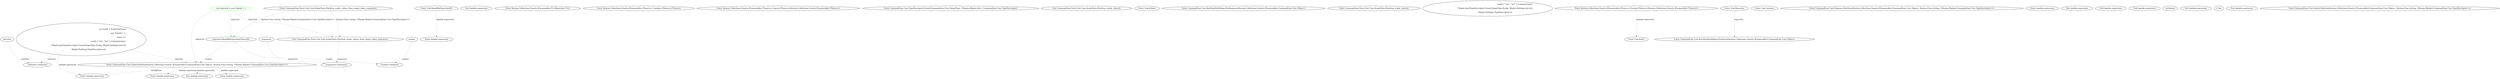 digraph  {
m2_0 [cluster="CommandLine.Tests.Unit.Core.ScalarTests.Partition_scalar_values_from_empty_token_sequence()", file="TokenPartitioner.cs", label="Entry CommandLine.Tests.Unit.Core.ScalarTests.Partition_scalar_values_from_empty_token_sequence()", span="13-13"];
m2_1 [cluster="CommandLine.Tests.Unit.Core.ScalarTests.Partition_scalar_values_from_empty_token_sequence()", color=green, community=0, file="TokenPartitioner.cs", label="var expected = new Token[] { }", prediction=0, span="15-15"];
m2_2 [cluster="CommandLine.Tests.Unit.Core.ScalarTests.Partition_scalar_values_from_empty_token_sequence()", file="TokenPartitioner.cs", label="var result = Scalar.Partition(\r\n                new Token[] { },\r\n                name =>\r\n                    new[] { ''str'', ''int'' }.Contains(name)\r\n                        ? Maybe.Just(TypeDescriptor.Create(TargetType.Scalar, Maybe.Nothing<int>()))\r\n                        : Maybe.Nothing<TypeDescriptor>())", span="17-22"];
m2_3 [cluster="CommandLine.Tests.Unit.Core.ScalarTests.Partition_scalar_values_from_empty_token_sequence()", file="TokenPartitioner.cs", label="expected.ShouldBeEquivalentTo(result)", span="24-24"];
m2_4 [cluster="CommandLine.Tests.Unit.Core.ScalarTests.Partition_scalar_values_from_empty_token_sequence()", file="TokenPartitioner.cs", label="Exit CommandLine.Tests.Unit.Core.ScalarTests.Partition_scalar_values_from_empty_token_sequence()", span="13-13"];
m2_5 [cluster="CommandLine.Core.Scalar.Partition(System.Collections.Generic.IEnumerable<CommandLine.Core.Token>, System.Func<string, CSharpx.Maybe<CommandLine.Core.TypeDescriptor>>)", file="TokenPartitioner.cs", label="Entry CommandLine.Core.Scalar.Partition(System.Collections.Generic.IEnumerable<CommandLine.Core.Token>, System.Func<string, CSharpx.Maybe<CommandLine.Core.TypeDescriptor>>)", span="12-12"];
m2_6 [cluster="Unk.ShouldBeEquivalentTo", file="TokenPartitioner.cs", label="Entry Unk.ShouldBeEquivalentTo", span=""];
m2_7 [cluster="lambda expression", file="TokenPartitioner.cs", label="Entry lambda expression", span="19-22"];
m2_9 [cluster="lambda expression", file="TokenPartitioner.cs", label="Exit lambda expression", span="19-22"];
m2_10 [cluster="System.Collections.Generic.IEnumerable<T>.Memorize<T>()", file="TokenPartitioner.cs", label="Entry System.Collections.Generic.IEnumerable<T>.Memorize<T>()", span="374-374"];
m2_26 [cluster="System.Collections.Generic.IEnumerable<TSource>.Contains<TSource>(TSource)", file="TokenPartitioner.cs", label="Entry System.Collections.Generic.IEnumerable<TSource>.Contains<TSource>(TSource)", span="0-0"];
m2_19 [cluster="System.Collections.Generic.IEnumerable<TSource>.Concat<TSource>(System.Collections.Generic.IEnumerable<TSource>)", file="TokenPartitioner.cs", label="Entry System.Collections.Generic.IEnumerable<TSource>.Concat<TSource>(System.Collections.Generic.IEnumerable<TSource>)", span="0-0"];
m2_12 [cluster="CommandLine.Core.TypeDescriptor.Create(CommandLine.Core.TargetType, CSharpx.Maybe<int>, CommandLine.Core.TypeDescriptor)", file="TokenPartitioner.cs", label="Entry CommandLine.Core.TypeDescriptor.Create(CommandLine.Core.TargetType, CSharpx.Maybe<int>, CommandLine.Core.TypeDescriptor)", span="35-35"];
m2_18 [cluster="CommandLine.Tests.Unit.Core.ScalarTests.Partition_scalar_values()", file="TokenPartitioner.cs", label="Exit CommandLine.Tests.Unit.Core.ScalarTests.Partition_scalar_values()", span="28-28"];
m2_37 [cluster="Unk.IsValue", file="TokenPartitioner.cs", label="Entry Unk.IsValue", span=""];
m2_20 [cluster="CommandLine.Core.KeyValuePairHelper.ForSequence(System.Collections.Generic.IEnumerable<CommandLine.Core.Token>)", file="TokenPartitioner.cs", label="Entry CommandLine.Core.KeyValuePairHelper.ForSequence(System.Collections.Generic.IEnumerable<CommandLine.Core.Token>)", span="22-22"];
m2_14 [cluster="CommandLine.Tests.Unit.Core.ScalarTests.Partition_scalar_values()", file="TokenPartitioner.cs", label="Entry CommandLine.Tests.Unit.Core.ScalarTests.Partition_scalar_values()", span="28-28"];
m2_22 [cluster="lambda expression", file="TokenPartitioner.cs", label="new[] { ''str'', ''int'' }.Contains(name)\r\n                        ? Maybe.Just(TypeDescriptor.Create(TargetType.Scalar, Maybe.Nothing<int>()))\r\n                        : Maybe.Nothing<TypeDescriptor>()", span="39-41"];
m2_16 [cluster="System.Collections.Generic.IEnumerable<TSource>.Except<TSource>(System.Collections.Generic.IEnumerable<TSource>)", file="TokenPartitioner.cs", label="Entry System.Collections.Generic.IEnumerable<TSource>.Except<TSource>(System.Collections.Generic.IEnumerable<TSource>)", span="0-0"];
m2_17 [cluster="CommandLine.Core.KeyValuePairHelper.ForSwitch(System.Collections.Generic.IEnumerable<CommandLine.Core.Token>)", file="TokenPartitioner.cs", label="Entry CommandLine.Core.KeyValuePairHelper.ForSwitch(System.Collections.Generic.IEnumerable<CommandLine.Core.Token>)", span="10-10"];
m2_15 [cluster="Unk.Memorize", file="TokenPartitioner.cs", label="Entry Unk.Memorize", span=""];
m2_30 [cluster="Unk.Contains", file="TokenPartitioner.cs", label="Entry Unk.Contains", span=""];
m2_13 [cluster="CommandLine.Core.Sequence.Partition(System.Collections.Generic.IEnumerable<CommandLine.Core.Token>, System.Func<string, CSharpx.Maybe<CommandLine.Core.TypeDescriptor>>)", file="TokenPartitioner.cs", label="Entry CommandLine.Core.Sequence.Partition(System.Collections.Generic.IEnumerable<CommandLine.Core.Token>, System.Func<string, CSharpx.Maybe<CommandLine.Core.TypeDescriptor>>)", span="12-12"];
m2_21 [cluster="Unk.Select", file="TokenPartitioner.cs", label="Entry Unk.Select", span=""];
m2_24 [cluster="lambda expression", file="TokenPartitioner.cs", label="!switches.Contains(t)", span="21-21"];
m2_28 [cluster="lambda expression", file="TokenPartitioner.cs", label="!scalars.Contains(t)", span="22-22"];
m2_32 [cluster="lambda expression", file="TokenPartitioner.cs", label="!sequences.Contains(t)", span="23-23"];
m2_23 [cluster="lambda expression", file="TokenPartitioner.cs", label="Exit lambda expression", span="38-41"];
m2_27 [cluster="lambda expression", file="TokenPartitioner.cs", label="Entry lambda expression", span="22-22"];
m2_31 [cluster="lambda expression", file="TokenPartitioner.cs", label="Entry lambda expression", span="23-23"];
m2_34 [cluster="lambda expression", file="TokenPartitioner.cs", label="Entry lambda expression", span="24-24"];
m2_38 [cluster="lambda expression", file="TokenPartitioner.cs", label="Entry lambda expression", span="31-31"];
m2_25 [cluster="lambda expression", file="TokenPartitioner.cs", label="Exit lambda expression", span="21-21"];
m2_29 [cluster="lambda expression", file="TokenPartitioner.cs", label="Exit lambda expression", span="22-22"];
m2_33 [cluster="lambda expression", file="TokenPartitioner.cs", label="Exit lambda expression", span="23-23"];
m2_35 [cluster="lambda expression", file="TokenPartitioner.cs", label="v.IsValue()", span="24-24"];
m2_36 [cluster="lambda expression", file="TokenPartitioner.cs", label="Exit lambda expression", span="24-24"];
m2_39 [cluster="lambda expression", file="TokenPartitioner.cs", label="t.Text", span="31-31"];
m2_40 [cluster="lambda expression", file="TokenPartitioner.cs", label="Exit lambda expression", span="31-31"];
m2_11 [cluster="CommandLine.Core.Switch.Partition(System.Collections.Generic.IEnumerable<CommandLine.Core.Token>, System.Func<string, CSharpx.Maybe<CommandLine.Core.TypeDescriptor>>)", file="TokenPartitioner.cs", label="Entry CommandLine.Core.Switch.Partition(System.Collections.Generic.IEnumerable<CommandLine.Core.Token>, System.Func<string, CSharpx.Maybe<CommandLine.Core.TypeDescriptor>>)", span="11-11"];
m2_41 [file="TokenPartitioner.cs", label=switches, span=""];
m2_42 [file="TokenPartitioner.cs", label=scalars, span=""];
m2_43 [file="TokenPartitioner.cs", label=sequences, span=""];
m2_0 -> m2_3  [color=darkseagreen4, key=1, label="System.Func<string, CSharpx.Maybe<CommandLine.Core.TypeDescriptor>>", style=dashed];
m2_0 -> m2_4  [color=darkseagreen4, key=1, label="System.Func<string, CSharpx.Maybe<CommandLine.Core.TypeDescriptor>>", style=dashed];
m2_1 -> m2_3  [color=green, key=1, label=expected, style=dashed];
m2_1 -> m2_4  [color=darkseagreen4, key=1, label=tokenList, style=dashed];
m2_1 -> m2_5  [color=darkseagreen4, key=1, label=tokenList, style=dashed];
m2_2 -> m2_5  [color=darkseagreen4, key=1, label=switches, style=dashed];
m2_2 -> m2_24  [color=darkseagreen4, key=1, label=switches, style=dashed];
m2_2 -> m2_7  [color=darkseagreen4, key=1, label="lambda expression", style=dashed];
m2_3 -> m2_5  [color=darkseagreen4, key=1, label=scalars, style=dashed];
m2_3 -> m2_28  [color=darkseagreen4, key=1, label=scalars, style=dashed];
m2_4 -> m2_32  [color=darkseagreen4, key=1, label=sequences, style=dashed];
m2_5 -> m2_23  [color=darkseagreen4, key=1, label="lambda expression", style=dashed];
m2_5 -> m2_27  [color=darkseagreen4, key=1, label="lambda expression", style=dashed];
m2_5 -> m2_31  [color=darkseagreen4, key=1, label="lambda expression", style=dashed];
m2_5 -> m2_7  [color=darkseagreen4, key=1, label=nonOptions, style=dashed];
m2_6 -> m2_34  [color=darkseagreen4, key=1, label="lambda expression", style=dashed];
m2_16 -> m2_21  [color=darkseagreen4, key=1, label="lambda expression", style=dashed];
m2_15 -> m2_17  [color=darkseagreen4, key=1, label=expected, style=dashed];
m2_41 -> m2_24  [color=darkseagreen4, key=1, label=switches, style=dashed];
m2_42 -> m2_28  [color=darkseagreen4, key=1, label=scalars, style=dashed];
m2_43 -> m2_32  [color=darkseagreen4, key=1, label=sequences, style=dashed];
}

